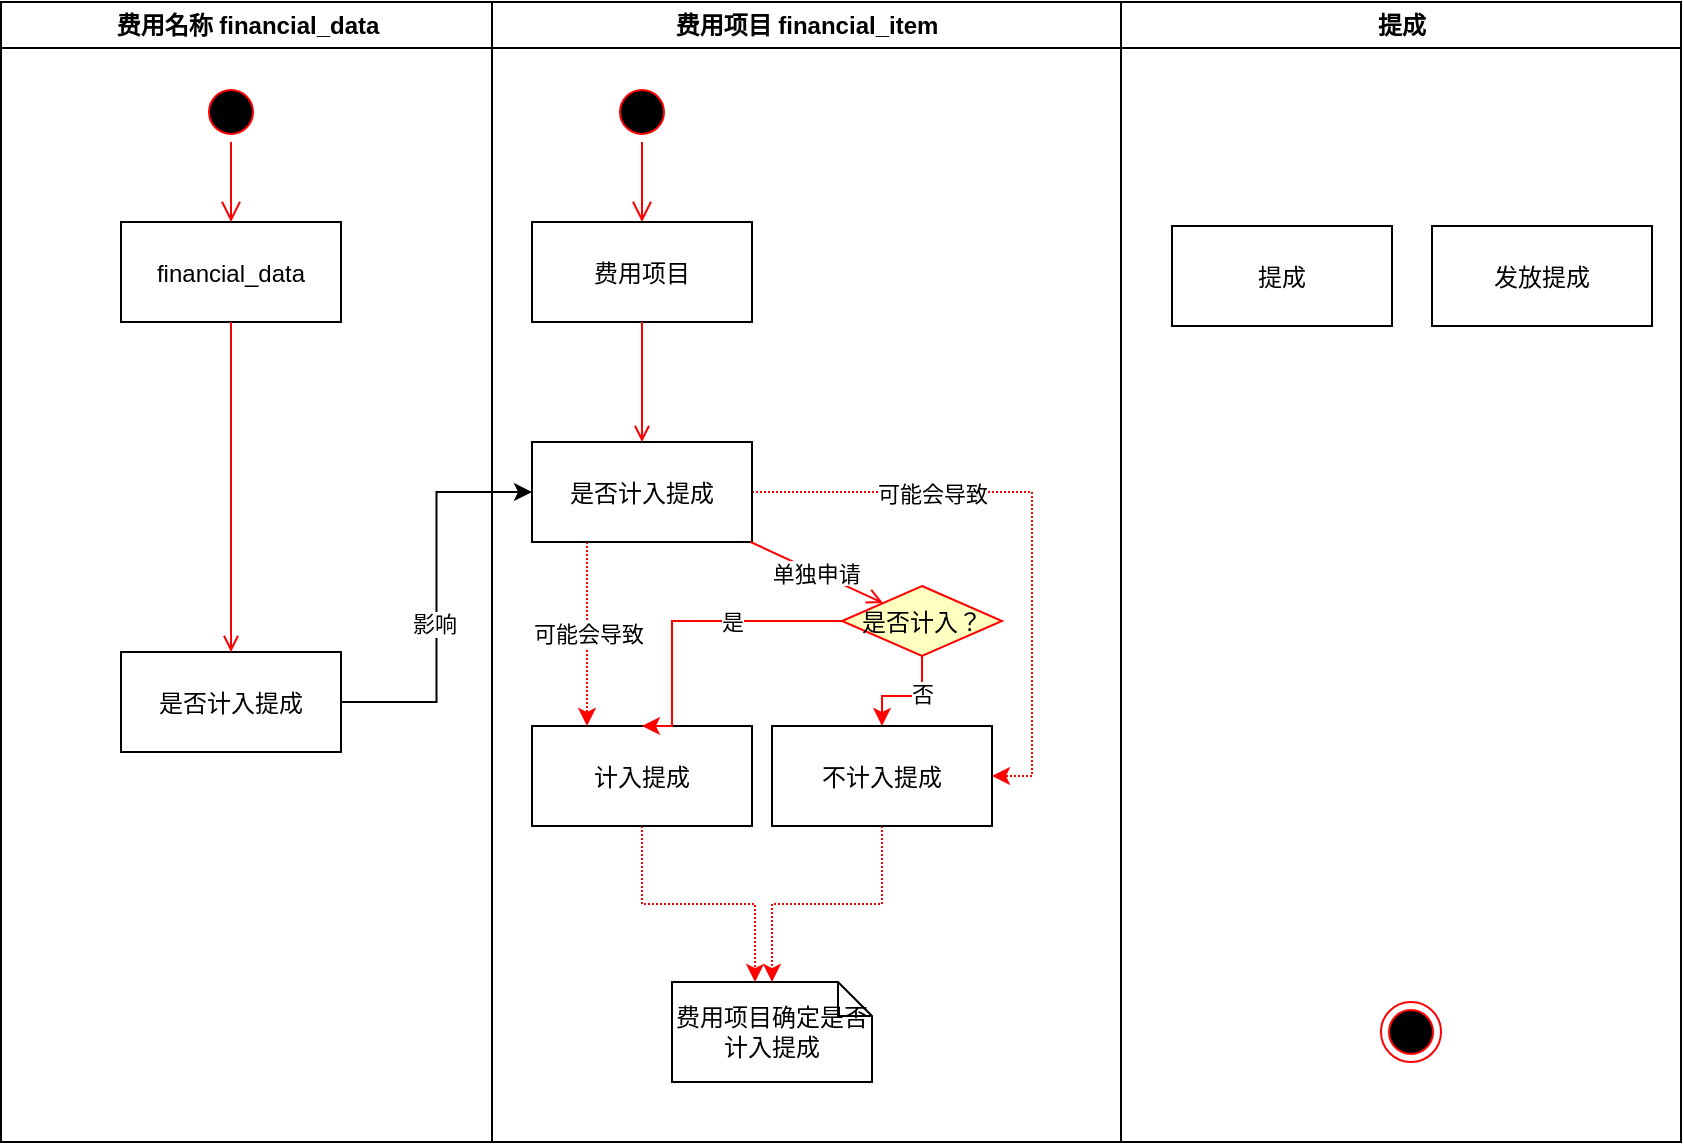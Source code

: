 <mxfile version="13.6.9" type="github">
  <diagram name="Page-1" id="e7e014a7-5840-1c2e-5031-d8a46d1fe8dd">
    <mxGraphModel dx="719" dy="471" grid="1" gridSize="10" guides="1" tooltips="1" connect="1" arrows="1" fold="1" page="1" pageScale="1" pageWidth="1169" pageHeight="826" background="#ffffff" math="0" shadow="0">
      <root>
        <mxCell id="0" />
        <mxCell id="1" parent="0" />
        <mxCell id="2" value="费用名称 financial_data" style="swimlane;whiteSpace=wrap" parent="1" vertex="1">
          <mxGeometry x="164.5" y="128" width="245.5" height="570" as="geometry" />
        </mxCell>
        <mxCell id="5" value="" style="ellipse;shape=startState;fillColor=#000000;strokeColor=#ff0000;" parent="2" vertex="1">
          <mxGeometry x="100" y="40" width="30" height="30" as="geometry" />
        </mxCell>
        <mxCell id="6" value="" style="edgeStyle=elbowEdgeStyle;elbow=horizontal;verticalAlign=bottom;endArrow=open;endSize=8;strokeColor=#FF0000;endFill=1;rounded=0" parent="2" source="5" target="7" edge="1">
          <mxGeometry x="100" y="40" as="geometry">
            <mxPoint x="115" y="110" as="targetPoint" />
          </mxGeometry>
        </mxCell>
        <mxCell id="7" value="financial_data" style="" parent="2" vertex="1">
          <mxGeometry x="60" y="110" width="110" height="50" as="geometry" />
        </mxCell>
        <mxCell id="10" value="是否计入提成" style="" parent="2" vertex="1">
          <mxGeometry x="60" y="325" width="110" height="50" as="geometry" />
        </mxCell>
        <mxCell id="11" value="" style="endArrow=open;strokeColor=#FF0000;endFill=1;rounded=0;exitX=0.5;exitY=1;exitDx=0;exitDy=0;" parent="2" source="7" target="10" edge="1">
          <mxGeometry relative="1" as="geometry">
            <mxPoint x="115" y="270" as="sourcePoint" />
          </mxGeometry>
        </mxCell>
        <mxCell id="3" value="费用项目 financial_item" style="swimlane;whiteSpace=wrap" parent="1" vertex="1">
          <mxGeometry x="410" y="128" width="314.5" height="570" as="geometry" />
        </mxCell>
        <mxCell id="13" value="" style="ellipse;shape=startState;fillColor=#000000;strokeColor=#ff0000;" parent="3" vertex="1">
          <mxGeometry x="60" y="40" width="30" height="30" as="geometry" />
        </mxCell>
        <mxCell id="14" value="" style="edgeStyle=elbowEdgeStyle;elbow=horizontal;verticalAlign=bottom;endArrow=open;endSize=8;strokeColor=#FF0000;endFill=1;rounded=0" parent="3" source="13" target="15" edge="1">
          <mxGeometry x="40" y="20" as="geometry">
            <mxPoint x="55" y="90" as="targetPoint" />
          </mxGeometry>
        </mxCell>
        <mxCell id="15" value="费用项目" style="" parent="3" vertex="1">
          <mxGeometry x="20" y="110" width="110" height="50" as="geometry" />
        </mxCell>
        <mxCell id="AOcDzKrCe6sRBoyhd5j--49" value="可能会导致" style="edgeStyle=orthogonalEdgeStyle;rounded=0;orthogonalLoop=1;jettySize=auto;html=1;exitX=0.25;exitY=1;exitDx=0;exitDy=0;entryX=0.25;entryY=0;entryDx=0;entryDy=0;strokeColor=#FF0000;dashed=1;dashPattern=1 1;" edge="1" parent="3" source="16" target="18">
          <mxGeometry relative="1" as="geometry" />
        </mxCell>
        <mxCell id="AOcDzKrCe6sRBoyhd5j--50" style="edgeStyle=orthogonalEdgeStyle;rounded=0;orthogonalLoop=1;jettySize=auto;html=1;exitX=1;exitY=0.5;exitDx=0;exitDy=0;entryX=1;entryY=0.5;entryDx=0;entryDy=0;dashed=1;dashPattern=1 1;strokeColor=#FF0000;" edge="1" parent="3" source="16" target="30">
          <mxGeometry relative="1" as="geometry" />
        </mxCell>
        <mxCell id="AOcDzKrCe6sRBoyhd5j--51" value="可能会导致" style="edgeLabel;html=1;align=center;verticalAlign=middle;resizable=0;points=[];" vertex="1" connectable="0" parent="AOcDzKrCe6sRBoyhd5j--50">
          <mxGeometry x="-0.404" y="-1" relative="1" as="geometry">
            <mxPoint as="offset" />
          </mxGeometry>
        </mxCell>
        <mxCell id="16" value="是否计入提成" style="" parent="3" vertex="1">
          <mxGeometry x="20" y="220" width="110" height="50" as="geometry" />
        </mxCell>
        <mxCell id="17" value="" style="endArrow=open;strokeColor=#FF0000;endFill=1;rounded=0" parent="3" source="15" target="16" edge="1">
          <mxGeometry relative="1" as="geometry" />
        </mxCell>
        <mxCell id="AOcDzKrCe6sRBoyhd5j--52" style="edgeStyle=orthogonalEdgeStyle;rounded=0;orthogonalLoop=1;jettySize=auto;html=1;exitX=0.5;exitY=1;exitDx=0;exitDy=0;entryX=0;entryY=0;entryDx=41.5;entryDy=0;entryPerimeter=0;dashed=1;dashPattern=1 1;strokeColor=#FF0000;" edge="1" parent="3" source="18" target="31">
          <mxGeometry relative="1" as="geometry" />
        </mxCell>
        <mxCell id="18" value="计入提成" style="" parent="3" vertex="1">
          <mxGeometry x="20" y="362" width="110" height="50" as="geometry" />
        </mxCell>
        <mxCell id="AOcDzKrCe6sRBoyhd5j--46" value="是" style="edgeStyle=orthogonalEdgeStyle;rounded=0;orthogonalLoop=1;jettySize=auto;html=1;exitX=0;exitY=0.5;exitDx=0;exitDy=0;entryX=0.5;entryY=0;entryDx=0;entryDy=0;strokeColor=#FF0000;" edge="1" parent="3" source="21" target="18">
          <mxGeometry x="-0.279" relative="1" as="geometry">
            <Array as="points">
              <mxPoint x="90" y="310" />
              <mxPoint x="90" y="362" />
            </Array>
            <mxPoint as="offset" />
          </mxGeometry>
        </mxCell>
        <mxCell id="AOcDzKrCe6sRBoyhd5j--47" style="edgeStyle=orthogonalEdgeStyle;rounded=0;orthogonalLoop=1;jettySize=auto;html=1;exitX=0.5;exitY=1;exitDx=0;exitDy=0;entryX=0.5;entryY=0;entryDx=0;entryDy=0;strokeColor=#FF0000;" edge="1" parent="3" source="21" target="30">
          <mxGeometry relative="1" as="geometry" />
        </mxCell>
        <mxCell id="AOcDzKrCe6sRBoyhd5j--48" value="否" style="edgeLabel;html=1;align=center;verticalAlign=middle;resizable=0;points=[];" vertex="1" connectable="0" parent="AOcDzKrCe6sRBoyhd5j--47">
          <mxGeometry x="-0.268" y="-1" relative="1" as="geometry">
            <mxPoint as="offset" />
          </mxGeometry>
        </mxCell>
        <mxCell id="21" value="是否计入？" style="rhombus;fillColor=#ffffc0;strokeColor=#ff0000;" parent="3" vertex="1">
          <mxGeometry x="175" y="292" width="80" height="35" as="geometry" />
        </mxCell>
        <mxCell id="24" value="单独申请" style="endArrow=open;strokeColor=#FF0000;endFill=1;rounded=0" parent="3" source="16" target="21" edge="1">
          <mxGeometry relative="1" as="geometry" />
        </mxCell>
        <mxCell id="AOcDzKrCe6sRBoyhd5j--55" style="edgeStyle=orthogonalEdgeStyle;rounded=0;orthogonalLoop=1;jettySize=auto;html=1;exitX=0.5;exitY=1;exitDx=0;exitDy=0;entryX=0.5;entryY=0;entryDx=0;entryDy=0;entryPerimeter=0;dashed=1;dashPattern=1 1;strokeColor=#FF0000;" edge="1" parent="3" source="30" target="31">
          <mxGeometry relative="1" as="geometry" />
        </mxCell>
        <mxCell id="30" value="不计入提成" style="" parent="3" vertex="1">
          <mxGeometry x="140" y="362" width="110" height="50" as="geometry" />
        </mxCell>
        <mxCell id="31" value="费用项目确定是否计入提成" style="shape=note;whiteSpace=wrap;size=17" parent="3" vertex="1">
          <mxGeometry x="90" y="490" width="100" height="50" as="geometry" />
        </mxCell>
        <mxCell id="4" value="提成" style="swimlane;whiteSpace=wrap" parent="1" vertex="1">
          <mxGeometry x="724.5" y="128" width="280" height="570" as="geometry" />
        </mxCell>
        <mxCell id="38" value="" style="ellipse;shape=endState;fillColor=#000000;strokeColor=#ff0000" parent="4" vertex="1">
          <mxGeometry x="130" y="500" width="30" height="30" as="geometry" />
        </mxCell>
        <mxCell id="AOcDzKrCe6sRBoyhd5j--56" value="提成" style="" vertex="1" parent="4">
          <mxGeometry x="25.5" y="112" width="110" height="50" as="geometry" />
        </mxCell>
        <mxCell id="AOcDzKrCe6sRBoyhd5j--57" value="发放提成" style="" vertex="1" parent="4">
          <mxGeometry x="155.5" y="112" width="110" height="50" as="geometry" />
        </mxCell>
        <mxCell id="AOcDzKrCe6sRBoyhd5j--44" style="edgeStyle=orthogonalEdgeStyle;rounded=0;orthogonalLoop=1;jettySize=auto;html=1;exitX=1;exitY=0.5;exitDx=0;exitDy=0;entryX=0;entryY=0.5;entryDx=0;entryDy=0;" edge="1" parent="1" source="10" target="16">
          <mxGeometry relative="1" as="geometry" />
        </mxCell>
        <mxCell id="AOcDzKrCe6sRBoyhd5j--45" value="影响" style="edgeLabel;html=1;align=center;verticalAlign=middle;resizable=0;points=[];" vertex="1" connectable="0" parent="AOcDzKrCe6sRBoyhd5j--44">
          <mxGeometry x="-0.134" y="2" relative="1" as="geometry">
            <mxPoint as="offset" />
          </mxGeometry>
        </mxCell>
      </root>
    </mxGraphModel>
  </diagram>
</mxfile>
